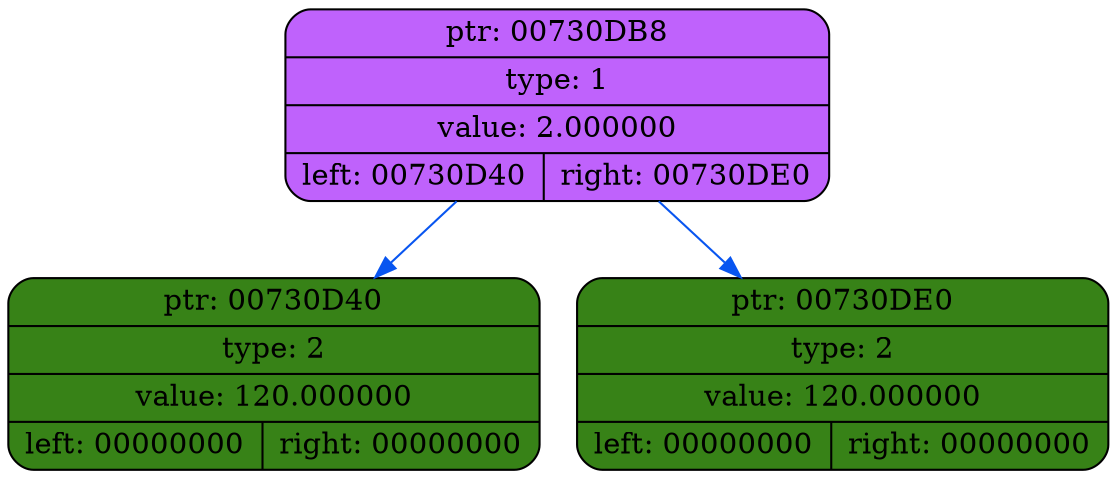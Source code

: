 digraph
{
    rankdir=TP

        node00730DB8[shape=record,style="rounded,filled",fillcolor="#BF62FC",label="{ ptr: 00730DB8 | type: 1 | value: 2.000000| { left: 00730D40 | right: 00730DE0 }}"];
    node00730DB8 -> node00730D40[color="#0855F0"]
    node00730D40[shape=record,style="rounded,filled",fillcolor="#378217",label="{ ptr: 00730D40 | type: 2 | value: 120.000000| { left: 00000000 | right: 00000000 }}"];
    node00730DB8 -> node00730DE0[color="#0855F0"]
    node00730DE0[shape=record,style="rounded,filled",fillcolor="#378217",label="{ ptr: 00730DE0 | type: 2 | value: 120.000000| { left: 00000000 | right: 00000000 }}"];
}